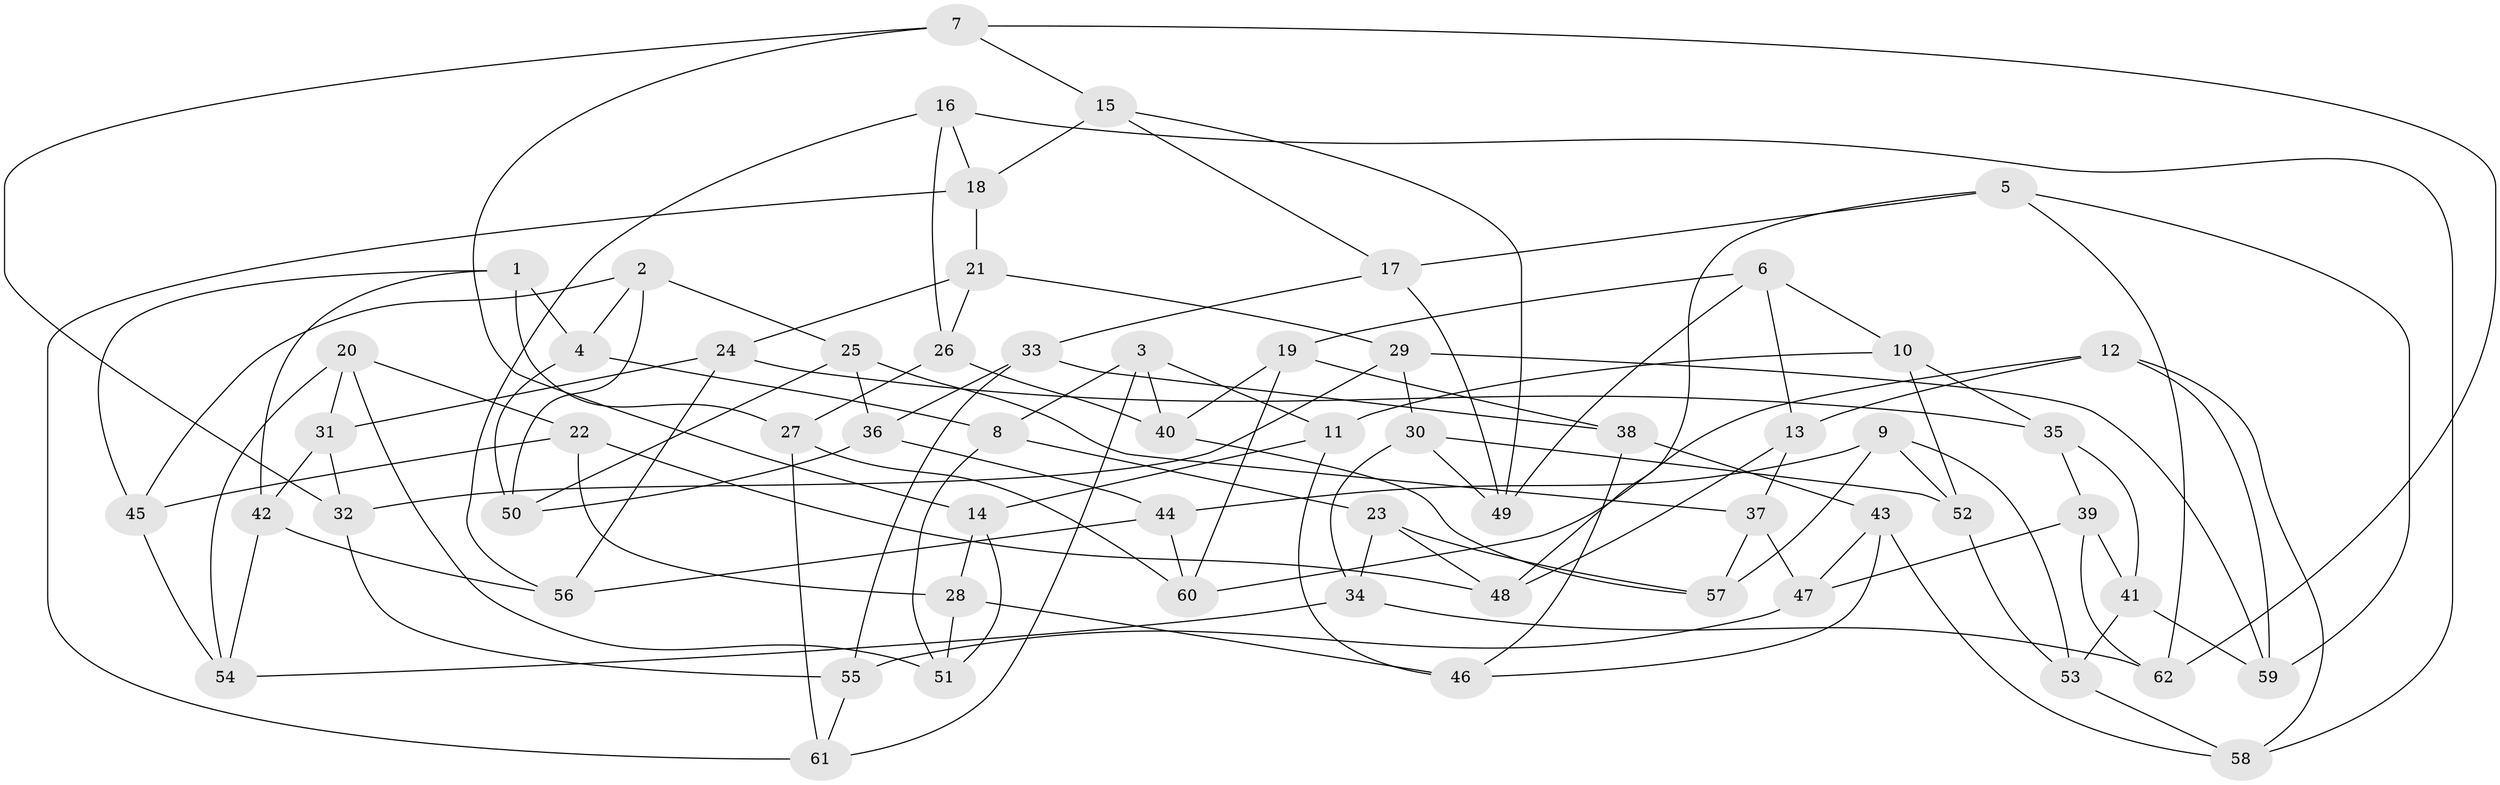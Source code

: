 // coarse degree distribution, {5: 0.23684210526315788, 4: 0.42105263157894735, 6: 0.3157894736842105, 3: 0.02631578947368421}
// Generated by graph-tools (version 1.1) at 2025/52/02/27/25 19:52:31]
// undirected, 62 vertices, 124 edges
graph export_dot {
graph [start="1"]
  node [color=gray90,style=filled];
  1;
  2;
  3;
  4;
  5;
  6;
  7;
  8;
  9;
  10;
  11;
  12;
  13;
  14;
  15;
  16;
  17;
  18;
  19;
  20;
  21;
  22;
  23;
  24;
  25;
  26;
  27;
  28;
  29;
  30;
  31;
  32;
  33;
  34;
  35;
  36;
  37;
  38;
  39;
  40;
  41;
  42;
  43;
  44;
  45;
  46;
  47;
  48;
  49;
  50;
  51;
  52;
  53;
  54;
  55;
  56;
  57;
  58;
  59;
  60;
  61;
  62;
  1 -- 27;
  1 -- 4;
  1 -- 42;
  1 -- 45;
  2 -- 25;
  2 -- 50;
  2 -- 45;
  2 -- 4;
  3 -- 61;
  3 -- 40;
  3 -- 11;
  3 -- 8;
  4 -- 8;
  4 -- 50;
  5 -- 17;
  5 -- 48;
  5 -- 59;
  5 -- 62;
  6 -- 10;
  6 -- 49;
  6 -- 13;
  6 -- 19;
  7 -- 14;
  7 -- 62;
  7 -- 15;
  7 -- 32;
  8 -- 23;
  8 -- 51;
  9 -- 57;
  9 -- 53;
  9 -- 44;
  9 -- 52;
  10 -- 11;
  10 -- 35;
  10 -- 52;
  11 -- 46;
  11 -- 14;
  12 -- 60;
  12 -- 13;
  12 -- 58;
  12 -- 59;
  13 -- 37;
  13 -- 48;
  14 -- 51;
  14 -- 28;
  15 -- 18;
  15 -- 17;
  15 -- 49;
  16 -- 26;
  16 -- 56;
  16 -- 58;
  16 -- 18;
  17 -- 49;
  17 -- 33;
  18 -- 21;
  18 -- 61;
  19 -- 40;
  19 -- 38;
  19 -- 60;
  20 -- 54;
  20 -- 51;
  20 -- 31;
  20 -- 22;
  21 -- 26;
  21 -- 24;
  21 -- 29;
  22 -- 28;
  22 -- 48;
  22 -- 45;
  23 -- 34;
  23 -- 48;
  23 -- 57;
  24 -- 56;
  24 -- 31;
  24 -- 35;
  25 -- 37;
  25 -- 36;
  25 -- 50;
  26 -- 27;
  26 -- 40;
  27 -- 61;
  27 -- 60;
  28 -- 51;
  28 -- 46;
  29 -- 30;
  29 -- 59;
  29 -- 32;
  30 -- 49;
  30 -- 52;
  30 -- 34;
  31 -- 42;
  31 -- 32;
  32 -- 55;
  33 -- 55;
  33 -- 36;
  33 -- 38;
  34 -- 54;
  34 -- 62;
  35 -- 39;
  35 -- 41;
  36 -- 50;
  36 -- 44;
  37 -- 47;
  37 -- 57;
  38 -- 46;
  38 -- 43;
  39 -- 47;
  39 -- 62;
  39 -- 41;
  40 -- 57;
  41 -- 53;
  41 -- 59;
  42 -- 54;
  42 -- 56;
  43 -- 46;
  43 -- 47;
  43 -- 58;
  44 -- 60;
  44 -- 56;
  45 -- 54;
  47 -- 55;
  52 -- 53;
  53 -- 58;
  55 -- 61;
}
